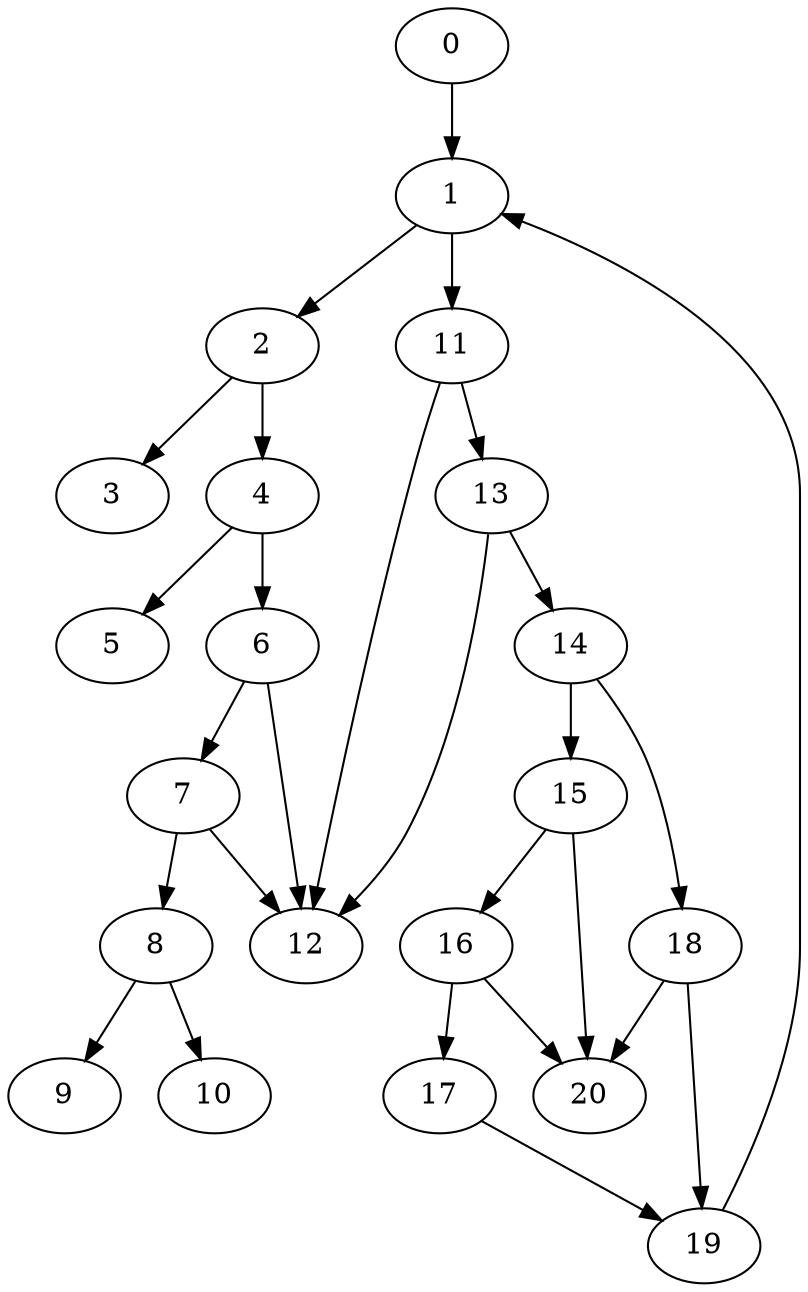 digraph {
	0
	1
	2
	3
	4
	5
	6
	7
	8
	9
	10
	11
	12
	13
	14
	15
	16
	17
	18
	19
	20
	13 -> 14
	14 -> 15
	2 -> 4
	4 -> 6
	7 -> 8
	14 -> 18
	1 -> 2
	1 -> 11
	11 -> 13
	8 -> 9
	8 -> 10
	16 -> 17
	15 -> 20
	16 -> 20
	18 -> 20
	0 -> 1
	19 -> 1
	2 -> 3
	6 -> 7
	15 -> 16
	17 -> 19
	18 -> 19
	4 -> 5
	11 -> 12
	13 -> 12
	6 -> 12
	7 -> 12
}
